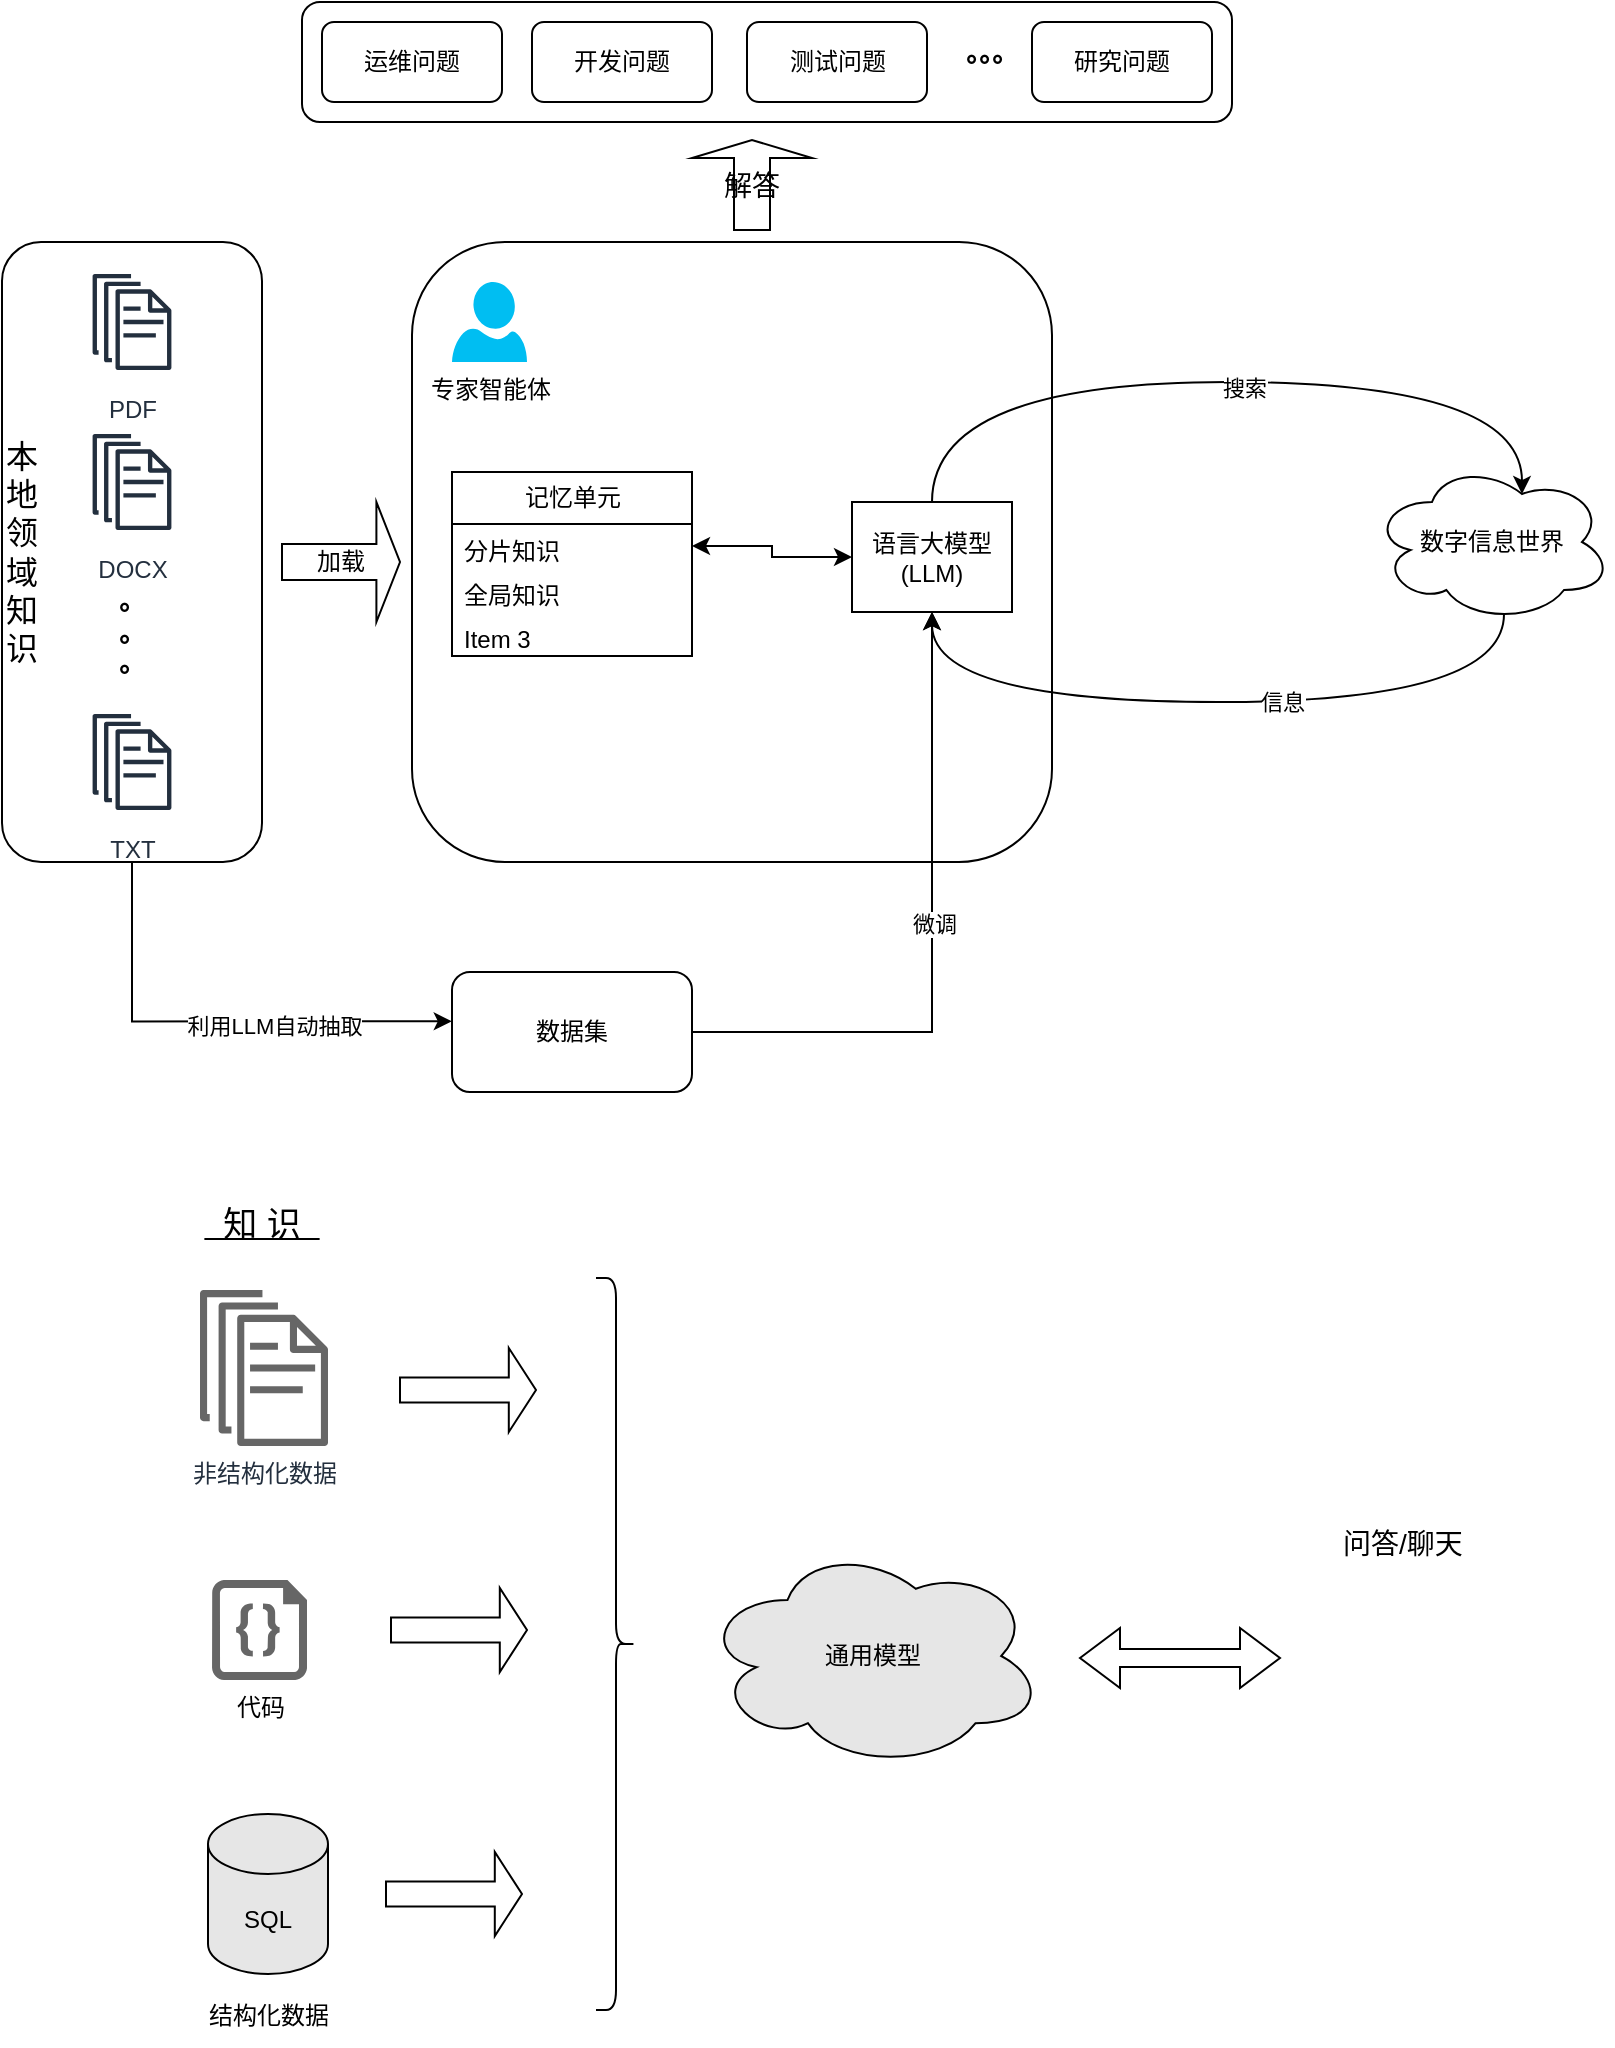 <mxfile version="21.6.2" type="github">
  <diagram name="第 1 页" id="bqhf0KEbIHW4SL8Zh_qV">
    <mxGraphModel dx="1381" dy="922" grid="0" gridSize="10" guides="1" tooltips="1" connect="1" arrows="1" fold="1" page="0" pageScale="1" pageWidth="827" pageHeight="1169" math="0" shadow="0">
      <root>
        <mxCell id="0" />
        <mxCell id="1" parent="0" />
        <mxCell id="tx-cmQKEAs1NcMRFSA0i-59" style="edgeStyle=orthogonalEdgeStyle;rounded=0;orthogonalLoop=1;jettySize=auto;html=1;entryX=-0.001;entryY=0.411;entryDx=0;entryDy=0;exitX=0.5;exitY=1;exitDx=0;exitDy=0;entryPerimeter=0;" edge="1" parent="1" source="tx-cmQKEAs1NcMRFSA0i-38" target="tx-cmQKEAs1NcMRFSA0i-57">
          <mxGeometry relative="1" as="geometry">
            <Array as="points">
              <mxPoint x="-60" y="590" />
            </Array>
          </mxGeometry>
        </mxCell>
        <mxCell id="tx-cmQKEAs1NcMRFSA0i-60" value="利用LLM自动抽取" style="edgeLabel;html=1;align=center;verticalAlign=middle;resizable=0;points=[];" vertex="1" connectable="0" parent="tx-cmQKEAs1NcMRFSA0i-59">
          <mxGeometry x="0.388" relative="1" as="geometry">
            <mxPoint x="-16" y="2" as="offset" />
          </mxGeometry>
        </mxCell>
        <mxCell id="tx-cmQKEAs1NcMRFSA0i-38" value="&lt;font style=&quot;font-size: 16px;&quot;&gt;本&lt;br&gt;地&lt;br&gt;领&lt;br&gt;域&lt;br&gt;知&lt;br&gt;&lt;/font&gt;&lt;div style=&quot;font-size: 16px;&quot;&gt;&lt;span style=&quot;background-color: initial;&quot;&gt;&lt;font style=&quot;font-size: 16px;&quot;&gt;识&lt;/font&gt;&lt;/span&gt;&lt;/div&gt;" style="rounded=1;whiteSpace=wrap;html=1;rotation=0;align=left;" vertex="1" parent="1">
          <mxGeometry x="-125" y="200" width="130" height="310" as="geometry" />
        </mxCell>
        <mxCell id="v74h3zlOdPNo6SPyDFYH-1" value="" style="rounded=1;whiteSpace=wrap;html=1;" parent="1" vertex="1">
          <mxGeometry x="80" y="200" width="320" height="310" as="geometry" />
        </mxCell>
        <mxCell id="tx-cmQKEAs1NcMRFSA0i-10" style="edgeStyle=orthogonalEdgeStyle;curved=1;rounded=0;orthogonalLoop=1;jettySize=auto;html=1;exitX=0.5;exitY=0;exitDx=0;exitDy=0;entryX=0.625;entryY=0.2;entryDx=0;entryDy=0;entryPerimeter=0;" edge="1" parent="1" source="tx-cmQKEAs1NcMRFSA0i-1" target="tx-cmQKEAs1NcMRFSA0i-8">
          <mxGeometry relative="1" as="geometry">
            <Array as="points">
              <mxPoint x="340" y="270" />
              <mxPoint x="635" y="270" />
            </Array>
          </mxGeometry>
        </mxCell>
        <mxCell id="tx-cmQKEAs1NcMRFSA0i-11" value="搜索" style="edgeLabel;html=1;align=center;verticalAlign=middle;resizable=0;points=[];" vertex="1" connectable="0" parent="tx-cmQKEAs1NcMRFSA0i-10">
          <mxGeometry x="0.049" y="-3" relative="1" as="geometry">
            <mxPoint as="offset" />
          </mxGeometry>
        </mxCell>
        <mxCell id="tx-cmQKEAs1NcMRFSA0i-1" value="语言大模型&lt;br&gt;(LLM)" style="rounded=0;whiteSpace=wrap;html=1;" vertex="1" parent="1">
          <mxGeometry x="300" y="330" width="80" height="55" as="geometry" />
        </mxCell>
        <mxCell id="tx-cmQKEAs1NcMRFSA0i-12" style="edgeStyle=orthogonalEdgeStyle;curved=1;rounded=0;orthogonalLoop=1;jettySize=auto;html=1;exitX=0.55;exitY=0.95;exitDx=0;exitDy=0;exitPerimeter=0;entryX=0.5;entryY=1;entryDx=0;entryDy=0;" edge="1" parent="1" source="tx-cmQKEAs1NcMRFSA0i-8" target="tx-cmQKEAs1NcMRFSA0i-1">
          <mxGeometry relative="1" as="geometry">
            <Array as="points">
              <mxPoint x="626" y="430" />
              <mxPoint x="340" y="430" />
            </Array>
          </mxGeometry>
        </mxCell>
        <mxCell id="tx-cmQKEAs1NcMRFSA0i-13" value="信息" style="edgeLabel;html=1;align=center;verticalAlign=middle;resizable=0;points=[];" vertex="1" connectable="0" parent="tx-cmQKEAs1NcMRFSA0i-12">
          <mxGeometry x="-0.173" relative="1" as="geometry">
            <mxPoint as="offset" />
          </mxGeometry>
        </mxCell>
        <mxCell id="tx-cmQKEAs1NcMRFSA0i-8" value="数字信息世界" style="ellipse;shape=cloud;whiteSpace=wrap;html=1;" vertex="1" parent="1">
          <mxGeometry x="560" y="310" width="120" height="80" as="geometry" />
        </mxCell>
        <mxCell id="tx-cmQKEAs1NcMRFSA0i-24" value="专家智能体" style="verticalLabelPosition=bottom;html=1;verticalAlign=top;align=center;strokeColor=none;fillColor=#00BEF2;shape=mxgraph.azure.user;" vertex="1" parent="1">
          <mxGeometry x="100" y="220" width="37.5" height="40" as="geometry" />
        </mxCell>
        <mxCell id="tx-cmQKEAs1NcMRFSA0i-30" value="PDF" style="sketch=0;outlineConnect=0;fontColor=#232F3E;gradientColor=none;strokeColor=#232F3E;fillColor=#ffffff;dashed=0;verticalLabelPosition=bottom;verticalAlign=top;align=center;html=1;fontSize=12;fontStyle=0;aspect=fixed;shape=mxgraph.aws4.resourceIcon;resIcon=mxgraph.aws4.documents;" vertex="1" parent="1">
          <mxGeometry x="-90" y="210" width="60" height="60" as="geometry" />
        </mxCell>
        <mxCell id="tx-cmQKEAs1NcMRFSA0i-34" value="DOCX" style="sketch=0;outlineConnect=0;fontColor=#232F3E;gradientColor=none;strokeColor=#232F3E;fillColor=#ffffff;dashed=0;verticalLabelPosition=bottom;verticalAlign=top;align=center;html=1;fontSize=12;fontStyle=0;aspect=fixed;shape=mxgraph.aws4.resourceIcon;resIcon=mxgraph.aws4.documents;" vertex="1" parent="1">
          <mxGeometry x="-90" y="290" width="60" height="60" as="geometry" />
        </mxCell>
        <mxCell id="tx-cmQKEAs1NcMRFSA0i-37" value="TXT" style="sketch=0;outlineConnect=0;fontColor=#232F3E;gradientColor=none;strokeColor=#232F3E;fillColor=#ffffff;dashed=0;verticalLabelPosition=bottom;verticalAlign=top;align=center;html=1;fontSize=12;fontStyle=0;aspect=fixed;shape=mxgraph.aws4.resourceIcon;resIcon=mxgraph.aws4.documents;" vertex="1" parent="1">
          <mxGeometry x="-90" y="430" width="60" height="60" as="geometry" />
        </mxCell>
        <mxCell id="tx-cmQKEAs1NcMRFSA0i-39" value="记忆单元" style="swimlane;fontStyle=0;childLayout=stackLayout;horizontal=1;startSize=26;fillColor=none;horizontalStack=0;resizeParent=1;resizeParentMax=0;resizeLast=0;collapsible=1;marginBottom=0;html=1;" vertex="1" parent="1">
          <mxGeometry x="100" y="315" width="120" height="92" as="geometry" />
        </mxCell>
        <mxCell id="tx-cmQKEAs1NcMRFSA0i-40" value="分片知识" style="text;strokeColor=none;fillColor=none;align=left;verticalAlign=top;spacingLeft=4;spacingRight=4;overflow=hidden;rotatable=0;points=[[0,0.5],[1,0.5]];portConstraint=eastwest;whiteSpace=wrap;html=1;" vertex="1" parent="tx-cmQKEAs1NcMRFSA0i-39">
          <mxGeometry y="26" width="120" height="22" as="geometry" />
        </mxCell>
        <mxCell id="tx-cmQKEAs1NcMRFSA0i-41" value="全局知识" style="text;strokeColor=none;fillColor=none;align=left;verticalAlign=top;spacingLeft=4;spacingRight=4;overflow=hidden;rotatable=0;points=[[0,0.5],[1,0.5]];portConstraint=eastwest;whiteSpace=wrap;html=1;" vertex="1" parent="tx-cmQKEAs1NcMRFSA0i-39">
          <mxGeometry y="48" width="120" height="22" as="geometry" />
        </mxCell>
        <mxCell id="tx-cmQKEAs1NcMRFSA0i-42" value="Item 3" style="text;strokeColor=none;fillColor=none;align=left;verticalAlign=top;spacingLeft=4;spacingRight=4;overflow=hidden;rotatable=0;points=[[0,0.5],[1,0.5]];portConstraint=eastwest;whiteSpace=wrap;html=1;" vertex="1" parent="tx-cmQKEAs1NcMRFSA0i-39">
          <mxGeometry y="70" width="120" height="22" as="geometry" />
        </mxCell>
        <mxCell id="tx-cmQKEAs1NcMRFSA0i-44" value="" style="rounded=1;whiteSpace=wrap;html=1;" vertex="1" parent="1">
          <mxGeometry x="25" y="80" width="465" height="60" as="geometry" />
        </mxCell>
        <mxCell id="tx-cmQKEAs1NcMRFSA0i-45" value="&lt;font style=&quot;font-size: 13px;&quot;&gt;&lt;b&gt;。&lt;br&gt;。&lt;br&gt;。&lt;/b&gt;&lt;/font&gt;" style="text;strokeColor=none;align=center;fillColor=none;html=1;verticalAlign=middle;whiteSpace=wrap;rounded=0;" vertex="1" parent="1">
          <mxGeometry x="-90" y="370" width="60" height="50" as="geometry" />
        </mxCell>
        <mxCell id="tx-cmQKEAs1NcMRFSA0i-47" value="运维问题" style="rounded=1;whiteSpace=wrap;html=1;" vertex="1" parent="1">
          <mxGeometry x="35" y="90" width="90" height="40" as="geometry" />
        </mxCell>
        <mxCell id="tx-cmQKEAs1NcMRFSA0i-48" value="开发问题" style="rounded=1;whiteSpace=wrap;html=1;" vertex="1" parent="1">
          <mxGeometry x="140" y="90" width="90" height="40" as="geometry" />
        </mxCell>
        <mxCell id="tx-cmQKEAs1NcMRFSA0i-50" value="加载" style="shape=singleArrow;whiteSpace=wrap;html=1;" vertex="1" parent="1">
          <mxGeometry x="15" y="330" width="59" height="60" as="geometry" />
        </mxCell>
        <mxCell id="tx-cmQKEAs1NcMRFSA0i-51" value="研究问题" style="rounded=1;whiteSpace=wrap;html=1;" vertex="1" parent="1">
          <mxGeometry x="390" y="90" width="90" height="40" as="geometry" />
        </mxCell>
        <mxCell id="tx-cmQKEAs1NcMRFSA0i-52" value="测试问题" style="rounded=1;whiteSpace=wrap;html=1;" vertex="1" parent="1">
          <mxGeometry x="247.5" y="90" width="90" height="40" as="geometry" />
        </mxCell>
        <mxCell id="tx-cmQKEAs1NcMRFSA0i-53" value="&lt;font style=&quot;font-size: 13px;&quot;&gt;&lt;b&gt;。。。&lt;/b&gt;&lt;/font&gt;" style="text;strokeColor=none;align=center;fillColor=none;html=1;verticalAlign=middle;whiteSpace=wrap;rounded=0;" vertex="1" parent="1">
          <mxGeometry x="340" y="80" width="60" height="50" as="geometry" />
        </mxCell>
        <mxCell id="tx-cmQKEAs1NcMRFSA0i-54" value="&lt;font style=&quot;font-size: 14px;&quot;&gt;解答&lt;/font&gt;" style="shape=singleArrow;direction=north;whiteSpace=wrap;html=1;" vertex="1" parent="1">
          <mxGeometry x="220" y="149" width="60" height="45" as="geometry" />
        </mxCell>
        <mxCell id="tx-cmQKEAs1NcMRFSA0i-56" style="edgeStyle=orthogonalEdgeStyle;rounded=0;orthogonalLoop=1;jettySize=auto;html=1;exitX=1;exitY=0.5;exitDx=0;exitDy=0;entryX=0;entryY=0.5;entryDx=0;entryDy=0;startArrow=classic;startFill=1;" edge="1" parent="1" source="tx-cmQKEAs1NcMRFSA0i-40" target="tx-cmQKEAs1NcMRFSA0i-1">
          <mxGeometry relative="1" as="geometry" />
        </mxCell>
        <mxCell id="tx-cmQKEAs1NcMRFSA0i-61" style="edgeStyle=orthogonalEdgeStyle;rounded=0;orthogonalLoop=1;jettySize=auto;html=1;entryX=0.5;entryY=1;entryDx=0;entryDy=0;" edge="1" parent="1" source="tx-cmQKEAs1NcMRFSA0i-57" target="tx-cmQKEAs1NcMRFSA0i-1">
          <mxGeometry relative="1" as="geometry">
            <mxPoint x="340.0" y="400" as="targetPoint" />
          </mxGeometry>
        </mxCell>
        <mxCell id="tx-cmQKEAs1NcMRFSA0i-62" value="微调" style="edgeLabel;html=1;align=center;verticalAlign=middle;resizable=0;points=[];" vertex="1" connectable="0" parent="tx-cmQKEAs1NcMRFSA0i-61">
          <mxGeometry x="-0.379" y="-1" relative="1" as="geometry">
            <mxPoint x="18" y="-55" as="offset" />
          </mxGeometry>
        </mxCell>
        <mxCell id="tx-cmQKEAs1NcMRFSA0i-57" value="数据集" style="rounded=1;whiteSpace=wrap;html=1;" vertex="1" parent="1">
          <mxGeometry x="100" y="565" width="120" height="60" as="geometry" />
        </mxCell>
        <mxCell id="tx-cmQKEAs1NcMRFSA0i-63" value="通用模型" style="ellipse;shape=cloud;whiteSpace=wrap;html=1;fillColor=#E6E6E6;" vertex="1" parent="1">
          <mxGeometry x="225" y="851" width="171" height="112" as="geometry" />
        </mxCell>
        <mxCell id="tx-cmQKEAs1NcMRFSA0i-66" value="非结构化数据" style="sketch=0;outlineConnect=0;fontColor=#232F3E;gradientColor=none;fillColor=#666666;strokeColor=none;dashed=0;verticalLabelPosition=bottom;verticalAlign=top;align=center;html=1;fontSize=12;fontStyle=0;aspect=fixed;pointerEvents=1;shape=mxgraph.aws4.documents;" vertex="1" parent="1">
          <mxGeometry x="-26" y="724" width="64" height="78" as="geometry" />
        </mxCell>
        <mxCell id="tx-cmQKEAs1NcMRFSA0i-67" value="SQL" style="shape=cylinder3;whiteSpace=wrap;html=1;boundedLbl=1;backgroundOutline=1;size=15;fillColor=#E6E6E6;" vertex="1" parent="1">
          <mxGeometry x="-22" y="986" width="60" height="80" as="geometry" />
        </mxCell>
        <mxCell id="tx-cmQKEAs1NcMRFSA0i-68" value="代码" style="verticalLabelPosition=bottom;html=1;verticalAlign=top;align=center;strokeColor=none;fillColor=#666666;shape=mxgraph.azure.code_file;pointerEvents=1;" vertex="1" parent="1">
          <mxGeometry x="-20" y="869" width="47.5" height="50" as="geometry" />
        </mxCell>
        <mxCell id="tx-cmQKEAs1NcMRFSA0i-69" value="&lt;u&gt;&lt;font style=&quot;font-size: 17px;&quot;&gt;&amp;nbsp; 知 识&amp;nbsp;&amp;nbsp;&lt;/font&gt;&lt;/u&gt;" style="text;strokeColor=none;align=center;fillColor=none;html=1;verticalAlign=middle;whiteSpace=wrap;rounded=0;" vertex="1" parent="1">
          <mxGeometry x="-25" y="677" width="60" height="30" as="geometry" />
        </mxCell>
        <mxCell id="tx-cmQKEAs1NcMRFSA0i-70" value="" style="shape=curlyBracket;whiteSpace=wrap;html=1;rounded=1;flipH=1;labelPosition=right;verticalLabelPosition=middle;align=left;verticalAlign=middle;" vertex="1" parent="1">
          <mxGeometry x="172" y="718" width="20" height="366" as="geometry" />
        </mxCell>
        <mxCell id="tx-cmQKEAs1NcMRFSA0i-71" value="结构化数据" style="text;strokeColor=none;align=center;fillColor=none;html=1;verticalAlign=middle;whiteSpace=wrap;rounded=0;" vertex="1" parent="1">
          <mxGeometry x="-32.5" y="1072" width="81" height="30" as="geometry" />
        </mxCell>
        <mxCell id="tx-cmQKEAs1NcMRFSA0i-72" value="" style="shape=singleArrow;whiteSpace=wrap;html=1;" vertex="1" parent="1">
          <mxGeometry x="74" y="753" width="68" height="42" as="geometry" />
        </mxCell>
        <mxCell id="tx-cmQKEAs1NcMRFSA0i-73" value="" style="shape=singleArrow;whiteSpace=wrap;html=1;" vertex="1" parent="1">
          <mxGeometry x="69.5" y="873" width="68" height="42" as="geometry" />
        </mxCell>
        <mxCell id="tx-cmQKEAs1NcMRFSA0i-74" value="" style="shape=singleArrow;whiteSpace=wrap;html=1;" vertex="1" parent="1">
          <mxGeometry x="67" y="1005" width="68" height="42" as="geometry" />
        </mxCell>
        <mxCell id="tx-cmQKEAs1NcMRFSA0i-75" value="&lt;font style=&quot;font-size: 14px;&quot;&gt;问答/聊天&lt;/font&gt;" style="text;strokeColor=none;align=center;fillColor=none;html=1;verticalAlign=middle;whiteSpace=wrap;rounded=0;" vertex="1" parent="1">
          <mxGeometry x="537" y="836" width="77" height="30" as="geometry" />
        </mxCell>
        <mxCell id="tx-cmQKEAs1NcMRFSA0i-76" value="" style="shape=doubleArrow;whiteSpace=wrap;html=1;" vertex="1" parent="1">
          <mxGeometry x="414" y="893" width="100" height="30" as="geometry" />
        </mxCell>
        <mxCell id="tx-cmQKEAs1NcMRFSA0i-77" value="" style="shape=image;html=1;verticalAlign=top;verticalLabelPosition=bottom;labelBackgroundColor=#ffffff;imageAspect=0;aspect=fixed;image=https://cdn1.iconfinder.com/data/icons/ionicons-fill-vol-2/512/person-128.png" vertex="1" parent="1">
          <mxGeometry x="546" y="875" width="59" height="59" as="geometry" />
        </mxCell>
      </root>
    </mxGraphModel>
  </diagram>
</mxfile>
